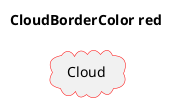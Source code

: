 @startuml
'!include ../../../plantuml-styles/plantuml-ae-skinparam-ex.iuml

skinparam CloudBorderColor red

title CloudBorderColor red

cloud Cloud 
@enduml
